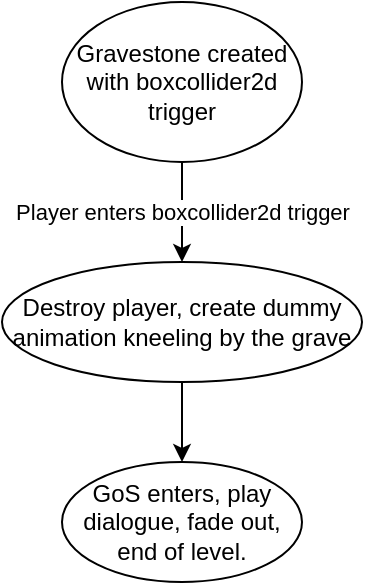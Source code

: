<mxfile version="20.3.6" type="github">
  <diagram id="p2powREc96b305bMyRZC" name="Page-1">
    <mxGraphModel dx="802" dy="439" grid="1" gridSize="10" guides="1" tooltips="1" connect="1" arrows="1" fold="1" page="1" pageScale="1" pageWidth="850" pageHeight="1100" math="0" shadow="0">
      <root>
        <mxCell id="0" />
        <mxCell id="1" parent="0" />
        <mxCell id="RYxo0-Pw6h42v4KDhc5D-4" value="Player enters boxcollider2d trigger" style="edgeStyle=orthogonalEdgeStyle;rounded=0;orthogonalLoop=1;jettySize=auto;html=1;" edge="1" parent="1" source="RYxo0-Pw6h42v4KDhc5D-2" target="RYxo0-Pw6h42v4KDhc5D-3">
          <mxGeometry relative="1" as="geometry" />
        </mxCell>
        <mxCell id="RYxo0-Pw6h42v4KDhc5D-2" value="Gravestone created with boxcollider2d trigger" style="ellipse;whiteSpace=wrap;html=1;" vertex="1" parent="1">
          <mxGeometry x="320" y="40" width="120" height="80" as="geometry" />
        </mxCell>
        <mxCell id="RYxo0-Pw6h42v4KDhc5D-6" value="" style="edgeStyle=orthogonalEdgeStyle;rounded=0;orthogonalLoop=1;jettySize=auto;html=1;" edge="1" parent="1" source="RYxo0-Pw6h42v4KDhc5D-3" target="RYxo0-Pw6h42v4KDhc5D-5">
          <mxGeometry relative="1" as="geometry" />
        </mxCell>
        <mxCell id="RYxo0-Pw6h42v4KDhc5D-3" value="Destroy player, create dummy animation kneeling by the grave" style="ellipse;whiteSpace=wrap;html=1;" vertex="1" parent="1">
          <mxGeometry x="290" y="170" width="180" height="60" as="geometry" />
        </mxCell>
        <mxCell id="RYxo0-Pw6h42v4KDhc5D-5" value="GoS enters, play dialogue, fade out, end of level." style="ellipse;whiteSpace=wrap;html=1;" vertex="1" parent="1">
          <mxGeometry x="320" y="270" width="120" height="60" as="geometry" />
        </mxCell>
      </root>
    </mxGraphModel>
  </diagram>
</mxfile>
